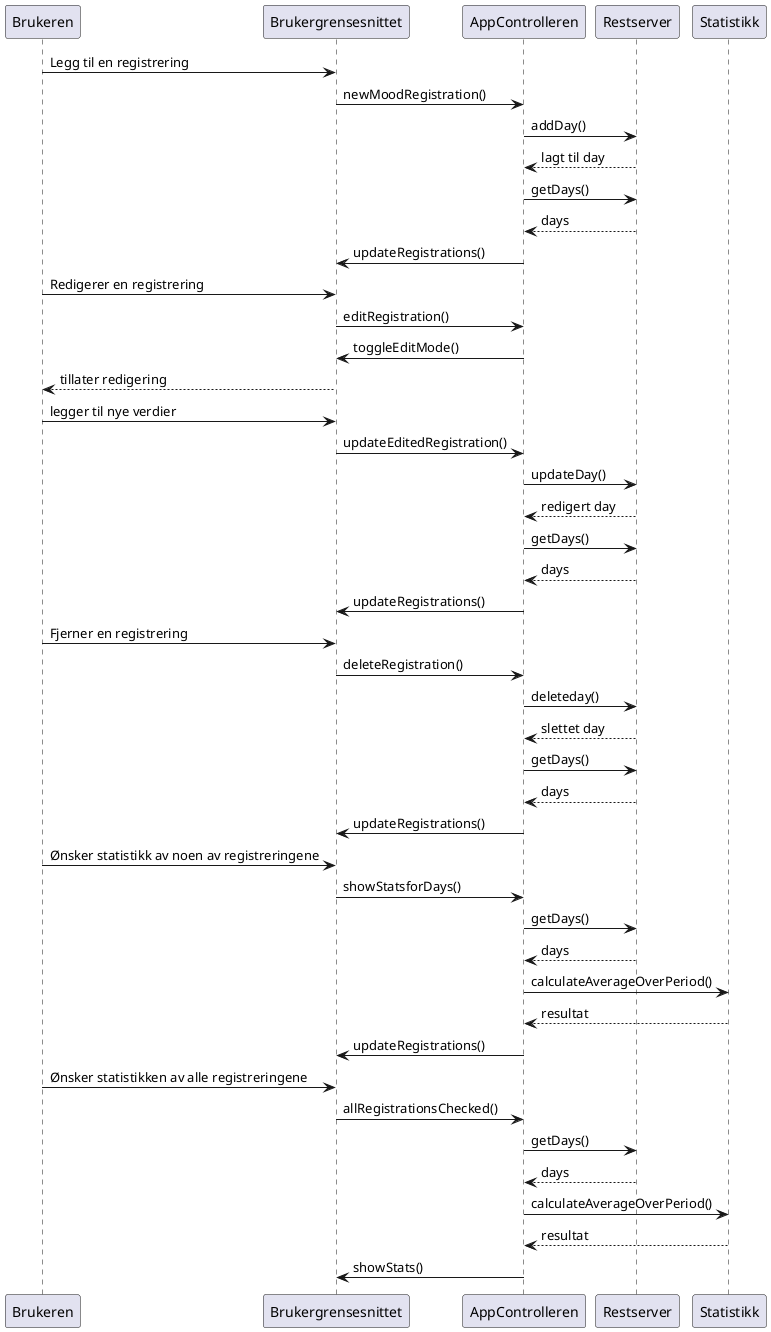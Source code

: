 @startuml
Brukeren -> Brukergrensesnittet: Legg til en registrering

Brukergrensesnittet->AppControlleren: newMoodRegistration()

AppControlleren -> Restserver: addDay()
Restserver --> AppControlleren: lagt til day

AppControlleren -> Restserver : getDays()
Restserver --> AppControlleren : days

AppControlleren -> Brukergrensesnittet: updateRegistrations()

Brukeren -> Brukergrensesnittet: Redigerer en registrering

Brukergrensesnittet -> AppControlleren : editRegistration()

AppControlleren -> Brukergrensesnittet : toggleEditMode()

Brukergrensesnittet --> Brukeren : tillater redigering

Brukeren -> Brukergrensesnittet : legger til nye verdier

Brukergrensesnittet->AppControlleren: updateEditedRegistration()

AppControlleren -> Restserver: updateDay()
Restserver --> AppControlleren: redigert day

AppControlleren -> Restserver : getDays()
Restserver --> AppControlleren : days

AppControlleren -> Brukergrensesnittet: updateRegistrations()

Brukeren -> Brukergrensesnittet: Fjerner en registrering

Brukergrensesnittet->AppControlleren: deleteRegistration()

AppControlleren -> Restserver: deleteday()

Restserver --> AppControlleren: slettet day

AppControlleren -> Restserver : getDays()
Restserver --> AppControlleren : days

AppControlleren -> Brukergrensesnittet: updateRegistrations()

Brukeren -> Brukergrensesnittet: Ønsker statistikk av noen av registreringene

Brukergrensesnittet->AppControlleren: showStatsforDays()

AppControlleren -> Restserver: getDays()
Restserver --> AppControlleren: days

AppControlleren -> Statistikk : calculateAverageOverPeriod()
Statistikk --> AppControlleren : resultat

AppControlleren -> Brukergrensesnittet: updateRegistrations()

Brukeren -> Brukergrensesnittet: Ønsker statistikken av alle registreringene

Brukergrensesnittet->AppControlleren: allRegistrationsChecked()

AppControlleren -> Restserver: getDays()
Restserver --> AppControlleren: days

AppControlleren -> Statistikk : calculateAverageOverPeriod()
Statistikk --> AppControlleren : resultat

AppControlleren -> Brukergrensesnittet: showStats()
@enduml